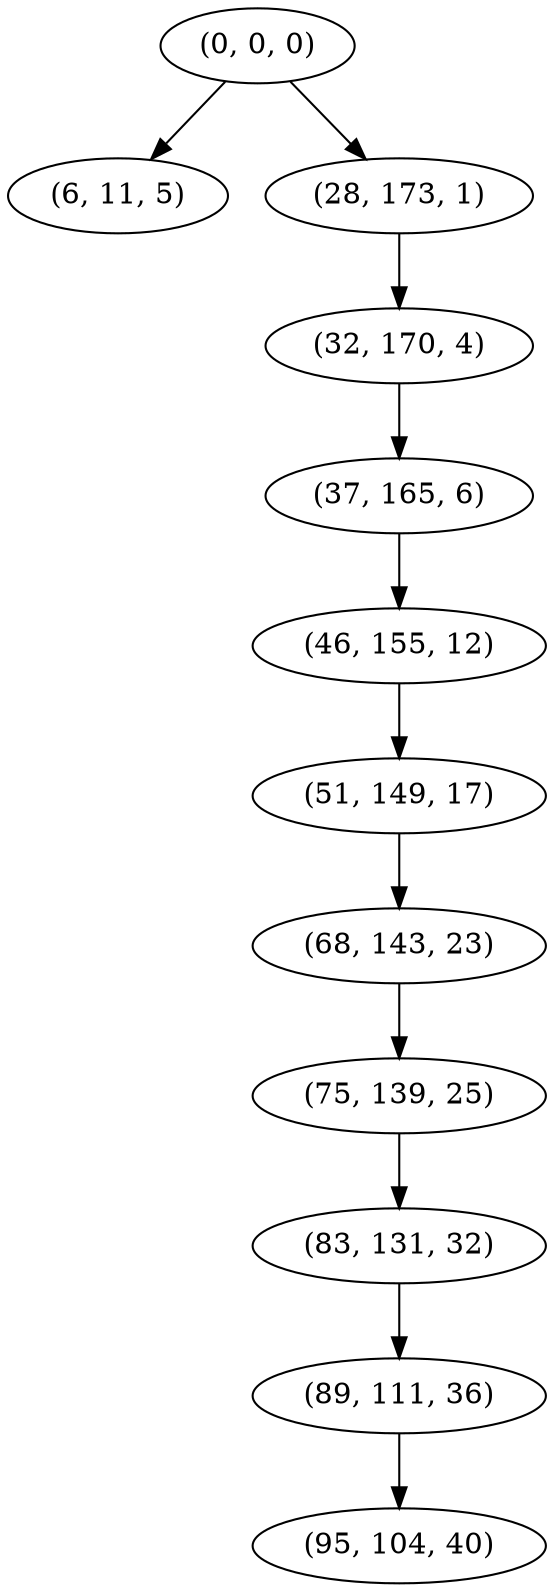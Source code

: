 digraph tree {
    "(0, 0, 0)";
    "(6, 11, 5)";
    "(28, 173, 1)";
    "(32, 170, 4)";
    "(37, 165, 6)";
    "(46, 155, 12)";
    "(51, 149, 17)";
    "(68, 143, 23)";
    "(75, 139, 25)";
    "(83, 131, 32)";
    "(89, 111, 36)";
    "(95, 104, 40)";
    "(0, 0, 0)" -> "(6, 11, 5)";
    "(0, 0, 0)" -> "(28, 173, 1)";
    "(28, 173, 1)" -> "(32, 170, 4)";
    "(32, 170, 4)" -> "(37, 165, 6)";
    "(37, 165, 6)" -> "(46, 155, 12)";
    "(46, 155, 12)" -> "(51, 149, 17)";
    "(51, 149, 17)" -> "(68, 143, 23)";
    "(68, 143, 23)" -> "(75, 139, 25)";
    "(75, 139, 25)" -> "(83, 131, 32)";
    "(83, 131, 32)" -> "(89, 111, 36)";
    "(89, 111, 36)" -> "(95, 104, 40)";
}
